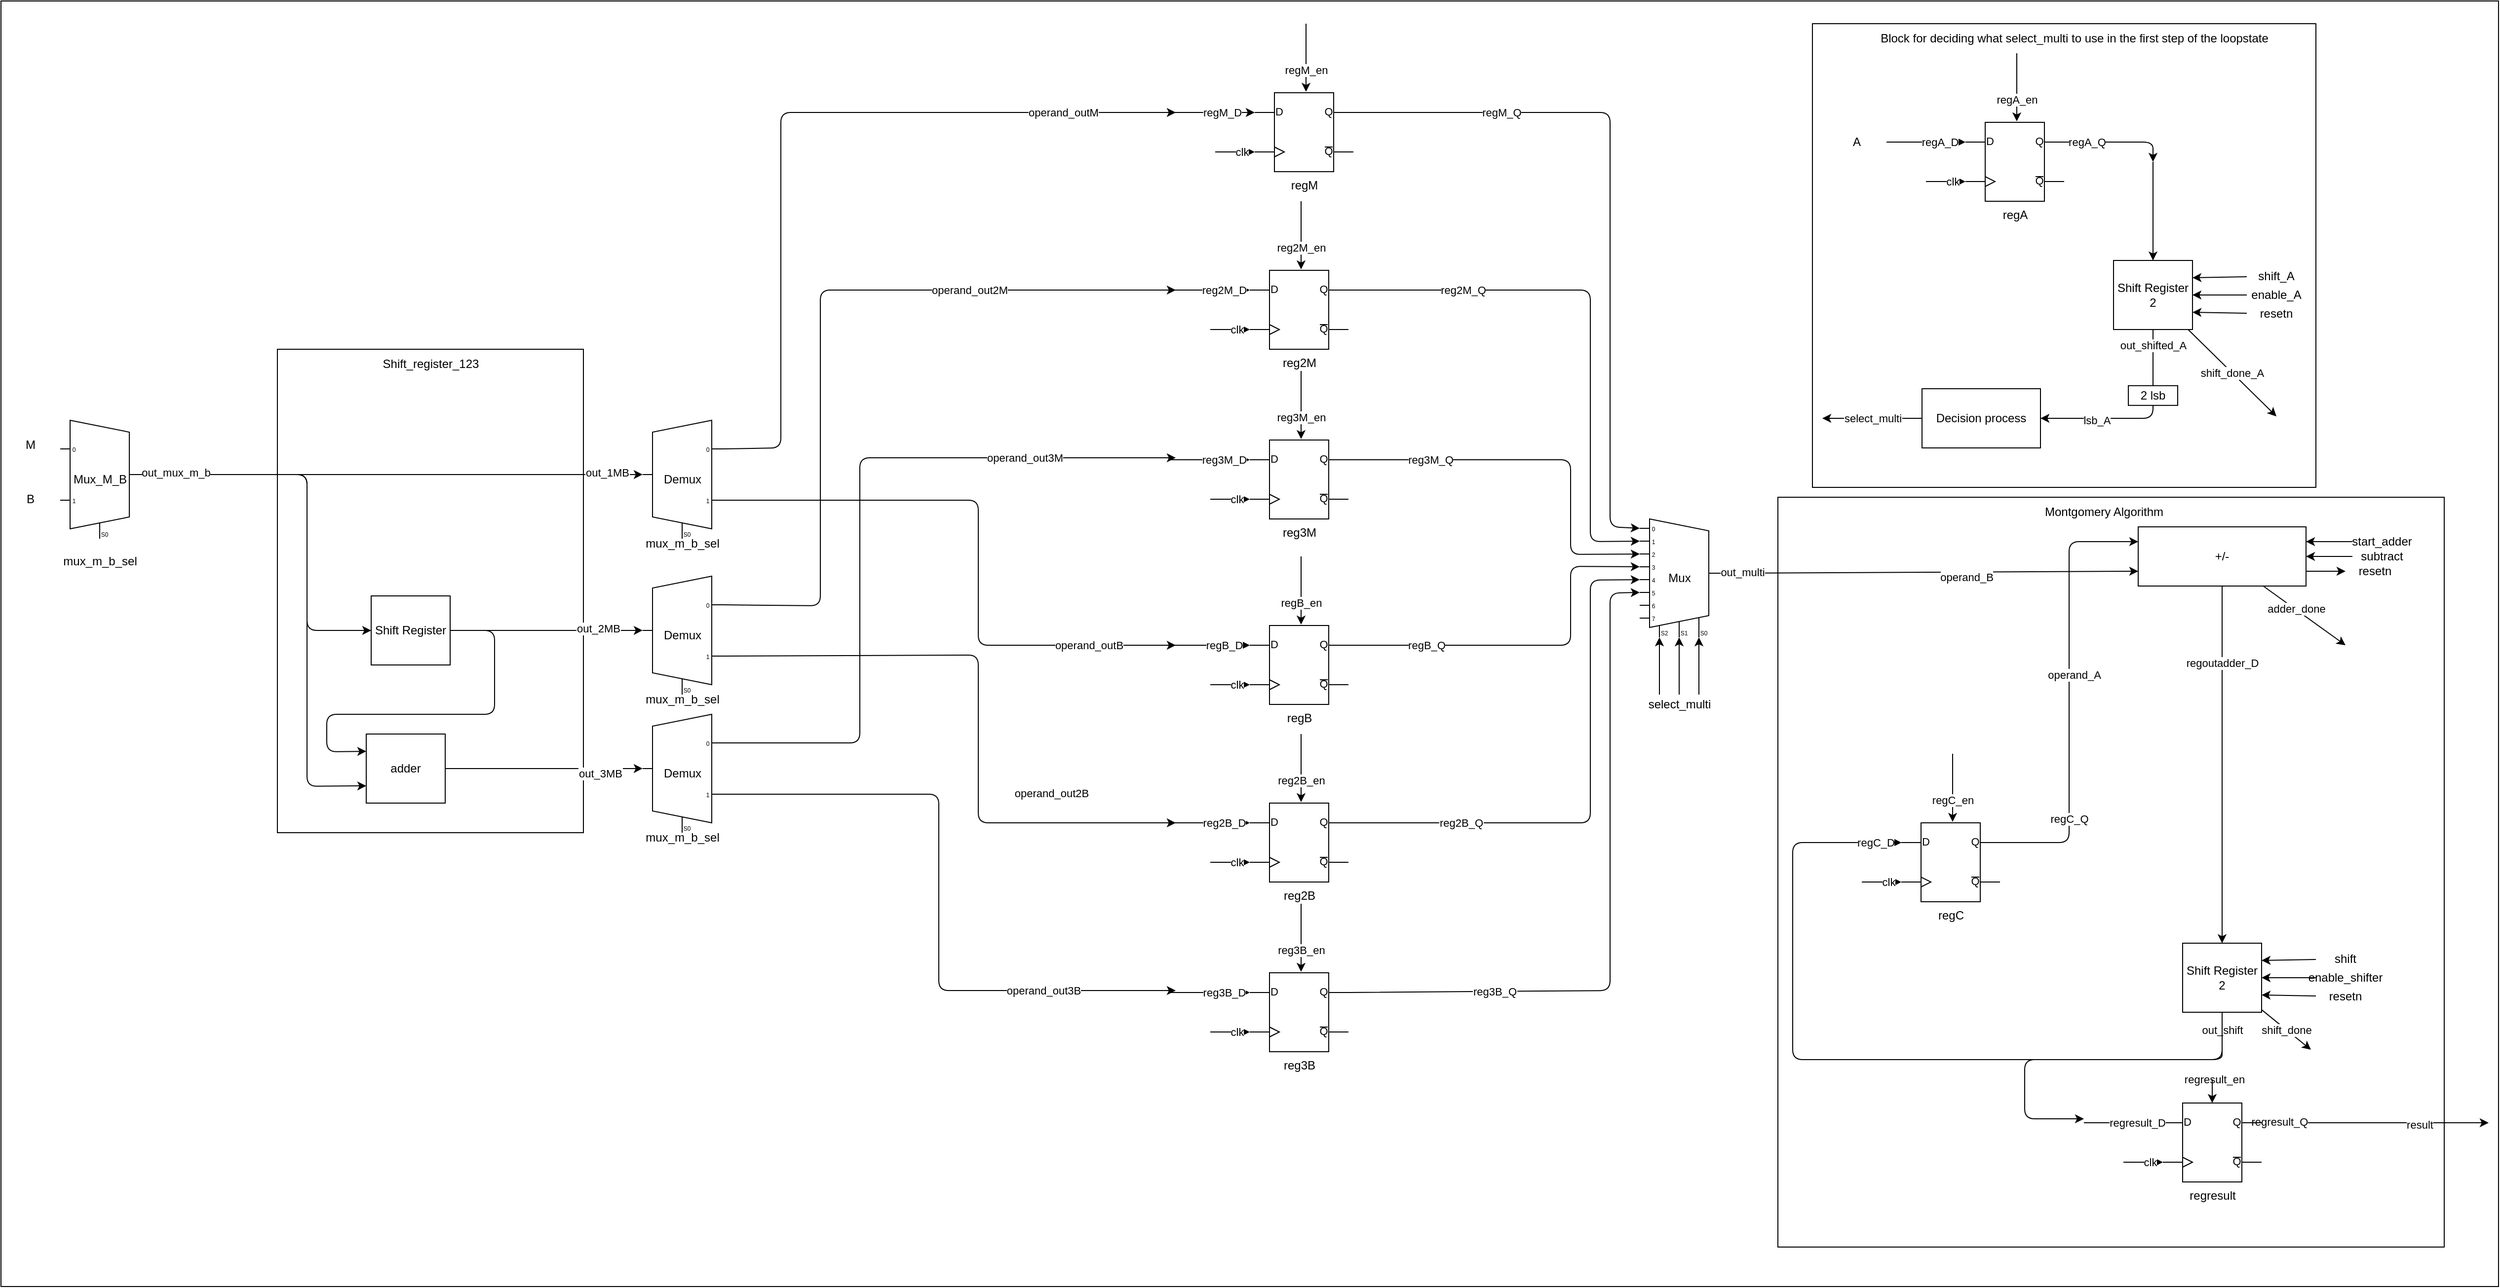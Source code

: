 <mxfile>
    <diagram id="LjW2xJtE3a9Z_0lO8NiE" name="Page-1">
        <mxGraphModel dx="1601" dy="1524" grid="1" gridSize="10" guides="1" tooltips="1" connect="1" arrows="1" fold="1" page="1" pageScale="1" pageWidth="827" pageHeight="1169" background="none" math="0" shadow="0">
            <root>
                <mxCell id="0"/>
                <mxCell id="1" parent="0"/>
                <mxCell id="205" value="" style="rounded=0;whiteSpace=wrap;html=1;" parent="1" vertex="1">
                    <mxGeometry x="-750" y="-53" width="2530" height="1303" as="geometry"/>
                </mxCell>
                <mxCell id="210" value="" style="rounded=0;whiteSpace=wrap;html=1;" parent="1" vertex="1">
                    <mxGeometry x="1050" y="450" width="675" height="760" as="geometry"/>
                </mxCell>
                <mxCell id="206" value="" style="rounded=0;whiteSpace=wrap;html=1;" parent="1" vertex="1">
                    <mxGeometry x="-470" y="300" width="310" height="490" as="geometry"/>
                </mxCell>
                <mxCell id="197" value="" style="rounded=0;whiteSpace=wrap;html=1;" parent="1" vertex="1">
                    <mxGeometry x="1085" y="-30" width="510" height="470" as="geometry"/>
                </mxCell>
                <mxCell id="44" style="edgeStyle=none;html=1;entryX=0;entryY=0.75;entryDx=0;entryDy=0;exitX=1;exitY=0.5;exitDx=0;exitDy=-5;exitPerimeter=0;" parent="1" source="2" target="27" edge="1">
                    <mxGeometry relative="1" as="geometry"/>
                </mxCell>
                <mxCell id="161" value="out_multi" style="edgeLabel;html=1;align=center;verticalAlign=middle;resizable=0;points=[];" parent="44" vertex="1" connectable="0">
                    <mxGeometry x="-0.887" y="1" relative="1" as="geometry">
                        <mxPoint as="offset"/>
                    </mxGeometry>
                </mxCell>
                <mxCell id="162" value="operand_B" style="edgeLabel;html=1;align=center;verticalAlign=middle;resizable=0;points=[];" parent="44" vertex="1" connectable="0">
                    <mxGeometry x="-0.322" y="-2" relative="1" as="geometry">
                        <mxPoint x="107" y="2" as="offset"/>
                    </mxGeometry>
                </mxCell>
                <mxCell id="2" value="Mux" style="shadow=0;dashed=0;align=center;html=1;strokeWidth=1;shape=mxgraph.electrical.abstract.mux2;treeFolding=0;selectorPins=3;" parent="1" vertex="1">
                    <mxGeometry x="910" y="472" width="80" height="120" as="geometry"/>
                </mxCell>
                <mxCell id="12" value="operand_out3M" style="edgeStyle=none;html=1;exitX=1;exitY=0.217;exitDx=0;exitDy=3;exitPerimeter=0;" parent="1" source="235" edge="1">
                    <mxGeometry x="0.593" relative="1" as="geometry">
                        <mxPoint x="440" y="410" as="targetPoint"/>
                        <Array as="points">
                            <mxPoint x="120" y="699"/>
                            <mxPoint x="120" y="410"/>
                            <mxPoint x="300" y="410"/>
                        </Array>
                        <mxPoint as="offset"/>
                        <mxPoint x="290" y="490" as="sourcePoint"/>
                    </mxGeometry>
                </mxCell>
                <mxCell id="236" style="edgeStyle=none;html=1;entryX=0;entryY=0.458;entryDx=0;entryDy=0;entryPerimeter=0;" edge="1" parent="1" source="4" target="235">
                    <mxGeometry relative="1" as="geometry"/>
                </mxCell>
                <mxCell id="240" value="out_3MB" style="edgeLabel;html=1;align=center;verticalAlign=middle;resizable=0;points=[];" vertex="1" connectable="0" parent="236">
                    <mxGeometry x="0.567" y="-5" relative="1" as="geometry">
                        <mxPoint as="offset"/>
                    </mxGeometry>
                </mxCell>
                <mxCell id="4" value="adder" style="rounded=0;whiteSpace=wrap;html=1;" parent="1" vertex="1">
                    <mxGeometry x="-380" y="690" width="80" height="70" as="geometry"/>
                </mxCell>
                <mxCell id="14" style="edgeStyle=none;html=1;exitX=1;exitY=0.217;exitDx=0;exitDy=3;exitPerimeter=0;" parent="1" source="232" edge="1">
                    <mxGeometry relative="1" as="geometry">
                        <Array as="points">
                            <mxPoint x="80" y="560"/>
                            <mxPoint x="80" y="240"/>
                            <mxPoint x="240" y="240"/>
                        </Array>
                        <mxPoint x="440" y="240" as="targetPoint"/>
                        <mxPoint x="240" y="370" as="sourcePoint"/>
                    </mxGeometry>
                </mxCell>
                <mxCell id="144" value="operand_out2M" style="edgeLabel;html=1;align=center;verticalAlign=middle;resizable=0;points=[];" parent="14" vertex="1" connectable="0">
                    <mxGeometry x="0.272" y="-1" relative="1" as="geometry">
                        <mxPoint x="75" y="-1" as="offset"/>
                    </mxGeometry>
                </mxCell>
                <mxCell id="146" style="edgeStyle=none;html=1;entryX=0;entryY=0.25;entryDx=0;entryDy=0;" parent="1" source="6" target="4" edge="1">
                    <mxGeometry relative="1" as="geometry">
                        <Array as="points">
                            <mxPoint x="-250" y="585"/>
                            <mxPoint x="-250" y="670"/>
                            <mxPoint x="-420" y="670"/>
                            <mxPoint x="-420" y="708"/>
                        </Array>
                    </mxGeometry>
                </mxCell>
                <mxCell id="233" style="edgeStyle=none;html=1;entryX=0;entryY=0.458;entryDx=0;entryDy=0;entryPerimeter=0;" edge="1" parent="1" source="6" target="232">
                    <mxGeometry relative="1" as="geometry"/>
                </mxCell>
                <mxCell id="239" value="out_2MB" style="edgeLabel;html=1;align=center;verticalAlign=middle;resizable=0;points=[];" vertex="1" connectable="0" parent="233">
                    <mxGeometry x="0.532" y="2" relative="1" as="geometry">
                        <mxPoint as="offset"/>
                    </mxGeometry>
                </mxCell>
                <mxCell id="6" value="Shift Register" style="rounded=0;whiteSpace=wrap;html=1;" parent="1" vertex="1">
                    <mxGeometry x="-375" y="550" width="80" height="70" as="geometry"/>
                </mxCell>
                <mxCell id="9" style="edgeStyle=none;html=1;entryX=0;entryY=0.75;entryDx=0;entryDy=0;exitX=1;exitY=0.5;exitDx=0;exitDy=-5;exitPerimeter=0;" parent="1" source="222" target="4" edge="1">
                    <mxGeometry relative="1" as="geometry">
                        <Array as="points">
                            <mxPoint x="-440" y="427"/>
                            <mxPoint x="-440" y="743"/>
                        </Array>
                        <mxPoint x="-440" y="405" as="sourcePoint"/>
                    </mxGeometry>
                </mxCell>
                <mxCell id="10" style="edgeStyle=none;html=1;entryX=0;entryY=0.5;entryDx=0;entryDy=0;exitX=1;exitY=0.5;exitDx=0;exitDy=-5;exitPerimeter=0;" parent="1" source="222" target="6" edge="1">
                    <mxGeometry relative="1" as="geometry">
                        <Array as="points">
                            <mxPoint x="-440" y="427"/>
                            <mxPoint x="-440" y="585"/>
                        </Array>
                        <mxPoint x="-440" y="405" as="sourcePoint"/>
                    </mxGeometry>
                </mxCell>
                <mxCell id="13" value="operand_outM" style="edgeStyle=none;html=1;exitX=1;exitY=0.217;exitDx=0;exitDy=3;exitPerimeter=0;" parent="1" source="229" edge="1">
                    <mxGeometry x="0.716" relative="1" as="geometry">
                        <Array as="points">
                            <mxPoint x="40" y="400"/>
                            <mxPoint x="40" y="60"/>
                            <mxPoint x="270" y="60"/>
                            <mxPoint x="360" y="60"/>
                        </Array>
                        <mxPoint x="440" y="60" as="targetPoint"/>
                        <mxPoint as="offset"/>
                        <mxPoint x="210" y="146" as="sourcePoint"/>
                    </mxGeometry>
                </mxCell>
                <mxCell id="31" style="edgeStyle=none;html=1;entryX=0.5;entryY=0;entryDx=0;entryDy=0;" parent="1" source="27" target="30" edge="1">
                    <mxGeometry relative="1" as="geometry">
                        <mxPoint x="1525" y="730" as="targetPoint"/>
                        <Array as="points">
                            <mxPoint x="1500" y="730"/>
                        </Array>
                    </mxGeometry>
                </mxCell>
                <mxCell id="166" value="regoutadder_D" style="edgeLabel;html=1;align=center;verticalAlign=middle;resizable=0;points=[];" parent="31" vertex="1" connectable="0">
                    <mxGeometry x="-0.788" y="-2" relative="1" as="geometry">
                        <mxPoint x="2" y="39" as="offset"/>
                    </mxGeometry>
                </mxCell>
                <mxCell id="48" style="edgeStyle=none;html=1;exitX=1;exitY=0.75;exitDx=0;exitDy=0;entryX=0;entryY=0.5;entryDx=0;entryDy=0;" parent="1" source="27" target="39" edge="1">
                    <mxGeometry relative="1" as="geometry"/>
                </mxCell>
                <mxCell id="164" style="edgeStyle=none;html=1;" parent="1" source="27" edge="1">
                    <mxGeometry relative="1" as="geometry">
                        <mxPoint x="1625" y="600" as="targetPoint"/>
                    </mxGeometry>
                </mxCell>
                <mxCell id="165" value="adder_done" style="edgeLabel;html=1;align=center;verticalAlign=middle;resizable=0;points=[];" parent="164" vertex="1" connectable="0">
                    <mxGeometry x="-0.217" y="1" relative="1" as="geometry">
                        <mxPoint as="offset"/>
                    </mxGeometry>
                </mxCell>
                <mxCell id="212" value="" style="edgeStyle=none;html=1;" parent="1" source="27" target="211" edge="1">
                    <mxGeometry relative="1" as="geometry"/>
                </mxCell>
                <mxCell id="27" value="+/-" style="rounded=0;whiteSpace=wrap;html=1;" parent="1" vertex="1">
                    <mxGeometry x="1415" y="480" width="170" height="60" as="geometry"/>
                </mxCell>
                <mxCell id="167" value="shift_done" style="edgeStyle=none;html=1;" parent="1" source="30" edge="1">
                    <mxGeometry relative="1" as="geometry">
                        <mxPoint x="1590" y="1010" as="targetPoint"/>
                    </mxGeometry>
                </mxCell>
                <mxCell id="169" value="out_shift" style="edgeStyle=none;html=1;entryX=0;entryY=0.25;entryDx=0;entryDy=0;entryPerimeter=0;" parent="1" source="30" target="124" edge="1">
                    <mxGeometry x="-0.956" relative="1" as="geometry">
                        <mxPoint x="1005" y="910" as="targetPoint"/>
                        <Array as="points">
                            <mxPoint x="1500" y="1000"/>
                            <mxPoint x="1500" y="1020"/>
                            <mxPoint x="1065" y="1020"/>
                            <mxPoint x="1065" y="800"/>
                        </Array>
                        <mxPoint as="offset"/>
                    </mxGeometry>
                </mxCell>
                <mxCell id="171" style="edgeStyle=none;html=1;exitX=1;exitY=0.25;exitDx=0;exitDy=0;exitPerimeter=0;" parent="1" source="213" edge="1">
                    <mxGeometry relative="1" as="geometry">
                        <mxPoint x="1770" y="1084" as="targetPoint"/>
                    </mxGeometry>
                </mxCell>
                <mxCell id="172" value="result" style="edgeLabel;html=1;align=center;verticalAlign=middle;resizable=0;points=[];" parent="171" vertex="1" connectable="0">
                    <mxGeometry x="0.388" y="-2" relative="1" as="geometry">
                        <mxPoint as="offset"/>
                    </mxGeometry>
                </mxCell>
                <mxCell id="220" value="regresult_Q" style="edgeLabel;html=1;align=center;verticalAlign=middle;resizable=0;points=[];" parent="171" vertex="1" connectable="0">
                    <mxGeometry x="-0.844" y="1" relative="1" as="geometry">
                        <mxPoint as="offset"/>
                    </mxGeometry>
                </mxCell>
                <mxCell id="219" style="edgeStyle=none;html=1;" parent="1" source="30" edge="1">
                    <mxGeometry relative="1" as="geometry">
                        <mxPoint x="1360" y="1080" as="targetPoint"/>
                        <Array as="points">
                            <mxPoint x="1500" y="1020"/>
                            <mxPoint x="1300" y="1020"/>
                            <mxPoint x="1300" y="1080"/>
                        </Array>
                    </mxGeometry>
                </mxCell>
                <mxCell id="30" value="Shift Register 2" style="rounded=0;whiteSpace=wrap;html=1;" parent="1" vertex="1">
                    <mxGeometry x="1460" y="902" width="80" height="70" as="geometry"/>
                </mxCell>
                <mxCell id="35" style="edgeStyle=none;html=1;entryX=1;entryY=0.25;entryDx=0;entryDy=0;" parent="1" source="32" target="30" edge="1">
                    <mxGeometry relative="1" as="geometry"/>
                </mxCell>
                <mxCell id="32" value="shift" style="text;html=1;strokeColor=none;fillColor=none;align=center;verticalAlign=middle;whiteSpace=wrap;rounded=0;" parent="1" vertex="1">
                    <mxGeometry x="1595" y="903" width="60" height="30" as="geometry"/>
                </mxCell>
                <mxCell id="37" style="edgeStyle=none;html=1;entryX=1;entryY=0.75;entryDx=0;entryDy=0;" parent="1" source="33" target="30" edge="1">
                    <mxGeometry relative="1" as="geometry"/>
                </mxCell>
                <mxCell id="33" value="resetn" style="text;html=1;strokeColor=none;fillColor=none;align=center;verticalAlign=middle;whiteSpace=wrap;rounded=0;" parent="1" vertex="1">
                    <mxGeometry x="1595" y="941" width="60" height="30" as="geometry"/>
                </mxCell>
                <mxCell id="36" style="edgeStyle=none;html=1;entryX=1;entryY=0.5;entryDx=0;entryDy=0;" parent="1" source="34" target="30" edge="1">
                    <mxGeometry relative="1" as="geometry"/>
                </mxCell>
                <mxCell id="34" value="enable_shifter" style="text;html=1;strokeColor=none;fillColor=none;align=center;verticalAlign=middle;whiteSpace=wrap;rounded=0;" parent="1" vertex="1">
                    <mxGeometry x="1595" y="922" width="60" height="30" as="geometry"/>
                </mxCell>
                <mxCell id="45" style="edgeStyle=none;html=1;entryX=1;entryY=0.25;entryDx=0;entryDy=0;" parent="1" source="38" target="27" edge="1">
                    <mxGeometry relative="1" as="geometry"/>
                </mxCell>
                <mxCell id="38" value="start_adder" style="text;html=1;strokeColor=none;fillColor=none;align=center;verticalAlign=middle;whiteSpace=wrap;rounded=0;" parent="1" vertex="1">
                    <mxGeometry x="1632" y="480" width="60" height="30" as="geometry"/>
                </mxCell>
                <mxCell id="39" value="resetn" style="text;html=1;strokeColor=none;fillColor=none;align=center;verticalAlign=middle;whiteSpace=wrap;rounded=0;" parent="1" vertex="1">
                    <mxGeometry x="1625" y="510" width="60" height="30" as="geometry"/>
                </mxCell>
                <mxCell id="46" style="edgeStyle=none;html=1;entryX=1;entryY=0.5;entryDx=0;entryDy=0;" parent="1" source="40" target="27" edge="1">
                    <mxGeometry relative="1" as="geometry"/>
                </mxCell>
                <mxCell id="40" value="subtract" style="text;html=1;strokeColor=none;fillColor=none;align=center;verticalAlign=middle;whiteSpace=wrap;rounded=0;" parent="1" vertex="1">
                    <mxGeometry x="1632" y="495" width="60" height="30" as="geometry"/>
                </mxCell>
                <mxCell id="51" value="A" style="text;html=1;strokeColor=none;fillColor=none;align=center;verticalAlign=middle;whiteSpace=wrap;rounded=0;" parent="1" vertex="1">
                    <mxGeometry x="1100" y="75" width="60" height="30" as="geometry"/>
                </mxCell>
                <mxCell id="54" style="edgeStyle=none;html=1;exitX=1;exitY=0.25;exitDx=0;exitDy=0;exitPerimeter=0;" parent="1" source="53" edge="1">
                    <mxGeometry relative="1" as="geometry">
                        <mxPoint x="1430" y="110" as="targetPoint"/>
                        <Array as="points">
                            <mxPoint x="1430" y="90"/>
                        </Array>
                    </mxGeometry>
                </mxCell>
                <mxCell id="55" value="regA_Q" style="edgeLabel;html=1;align=center;verticalAlign=middle;resizable=0;points=[];" parent="54" vertex="1" connectable="0">
                    <mxGeometry x="-0.578" relative="1" as="geometry">
                        <mxPoint as="offset"/>
                    </mxGeometry>
                </mxCell>
                <mxCell id="53" value="regA&lt;br&gt;" style="verticalLabelPosition=bottom;shadow=0;dashed=0;align=center;html=1;verticalAlign=top;shape=mxgraph.electrical.logic_gates.d_type_flip-flop;" parent="1" vertex="1">
                    <mxGeometry x="1240" y="70" width="100" height="80" as="geometry"/>
                </mxCell>
                <mxCell id="56" value="" style="edgeStyle=none;orthogonalLoop=1;jettySize=auto;html=1;entryX=0;entryY=0.25;entryDx=0;entryDy=0;entryPerimeter=0;exitX=1;exitY=0.5;exitDx=0;exitDy=0;" parent="1" source="51" target="53" edge="1">
                    <mxGeometry width="100" relative="1" as="geometry">
                        <mxPoint x="1140" y="90" as="sourcePoint"/>
                        <mxPoint x="1230" y="100" as="targetPoint"/>
                        <Array as="points"/>
                    </mxGeometry>
                </mxCell>
                <mxCell id="57" value="regA_D" style="edgeLabel;html=1;align=center;verticalAlign=middle;resizable=0;points=[];" parent="56" vertex="1" connectable="0">
                    <mxGeometry x="0.34" relative="1" as="geometry">
                        <mxPoint as="offset"/>
                    </mxGeometry>
                </mxCell>
                <mxCell id="58" value="" style="edgeStyle=none;orthogonalLoop=1;jettySize=auto;html=1;entryX=0.52;entryY=-0.012;entryDx=0;entryDy=0;entryPerimeter=0;" parent="1" target="53" edge="1">
                    <mxGeometry width="100" relative="1" as="geometry">
                        <mxPoint x="1292" as="sourcePoint"/>
                        <mxPoint x="1250" y="100" as="targetPoint"/>
                        <Array as="points"/>
                    </mxGeometry>
                </mxCell>
                <mxCell id="59" value="regA_en" style="edgeLabel;html=1;align=center;verticalAlign=middle;resizable=0;points=[];" parent="58" vertex="1" connectable="0">
                    <mxGeometry x="0.34" relative="1" as="geometry">
                        <mxPoint as="offset"/>
                    </mxGeometry>
                </mxCell>
                <mxCell id="60" value="" style="edgeStyle=none;orthogonalLoop=1;jettySize=auto;html=1;entryX=0;entryY=0.75;entryDx=0;entryDy=0;entryPerimeter=0;" parent="1" target="53" edge="1">
                    <mxGeometry width="100" relative="1" as="geometry">
                        <mxPoint x="1200" y="130" as="sourcePoint"/>
                        <mxPoint x="1204" y="140" as="targetPoint"/>
                        <Array as="points"/>
                    </mxGeometry>
                </mxCell>
                <mxCell id="61" value="clk" style="edgeLabel;html=1;align=center;verticalAlign=middle;resizable=0;points=[];" parent="60" vertex="1" connectable="0">
                    <mxGeometry x="0.34" relative="1" as="geometry">
                        <mxPoint as="offset"/>
                    </mxGeometry>
                </mxCell>
                <mxCell id="62" style="edgeStyle=none;html=1;exitX=1;exitY=0.25;exitDx=0;exitDy=0;exitPerimeter=0;entryX=0;entryY=0.054;entryDx=0;entryDy=3;entryPerimeter=0;" parent="1" source="64" target="2" edge="1">
                    <mxGeometry relative="1" as="geometry">
                        <mxPoint x="710" y="60" as="targetPoint"/>
                        <Array as="points">
                            <mxPoint x="880" y="60"/>
                            <mxPoint x="880" y="480"/>
                        </Array>
                    </mxGeometry>
                </mxCell>
                <mxCell id="63" value="regM_Q" style="edgeLabel;html=1;align=center;verticalAlign=middle;resizable=0;points=[];" parent="62" vertex="1" connectable="0">
                    <mxGeometry x="-0.578" relative="1" as="geometry">
                        <mxPoint as="offset"/>
                    </mxGeometry>
                </mxCell>
                <mxCell id="64" value="regM" style="verticalLabelPosition=bottom;shadow=0;dashed=0;align=center;html=1;verticalAlign=top;shape=mxgraph.electrical.logic_gates.d_type_flip-flop;" parent="1" vertex="1">
                    <mxGeometry x="520" y="40" width="100" height="80" as="geometry"/>
                </mxCell>
                <mxCell id="65" value="" style="edgeStyle=none;orthogonalLoop=1;jettySize=auto;html=1;entryX=0;entryY=0.25;entryDx=0;entryDy=0;entryPerimeter=0;" parent="1" target="64" edge="1">
                    <mxGeometry width="100" relative="1" as="geometry">
                        <mxPoint x="420" y="60" as="sourcePoint"/>
                        <mxPoint x="510" y="70" as="targetPoint"/>
                        <Array as="points"/>
                    </mxGeometry>
                </mxCell>
                <mxCell id="66" value="regM_D" style="edgeLabel;html=1;align=center;verticalAlign=middle;resizable=0;points=[];" parent="65" vertex="1" connectable="0">
                    <mxGeometry x="0.34" relative="1" as="geometry">
                        <mxPoint as="offset"/>
                    </mxGeometry>
                </mxCell>
                <mxCell id="67" value="" style="edgeStyle=none;orthogonalLoop=1;jettySize=auto;html=1;entryX=0.52;entryY=-0.012;entryDx=0;entryDy=0;entryPerimeter=0;" parent="1" target="64" edge="1">
                    <mxGeometry width="100" relative="1" as="geometry">
                        <mxPoint x="572" y="-30" as="sourcePoint"/>
                        <mxPoint x="530" y="70" as="targetPoint"/>
                        <Array as="points"/>
                    </mxGeometry>
                </mxCell>
                <mxCell id="68" value="regM_en" style="edgeLabel;html=1;align=center;verticalAlign=middle;resizable=0;points=[];" parent="67" vertex="1" connectable="0">
                    <mxGeometry x="0.34" relative="1" as="geometry">
                        <mxPoint as="offset"/>
                    </mxGeometry>
                </mxCell>
                <mxCell id="69" value="" style="edgeStyle=none;orthogonalLoop=1;jettySize=auto;html=1;entryX=0;entryY=0.75;entryDx=0;entryDy=0;entryPerimeter=0;" parent="1" target="64" edge="1">
                    <mxGeometry width="100" relative="1" as="geometry">
                        <mxPoint x="480" y="100" as="sourcePoint"/>
                        <mxPoint x="484" y="110" as="targetPoint"/>
                        <Array as="points"/>
                    </mxGeometry>
                </mxCell>
                <mxCell id="70" value="clk" style="edgeLabel;html=1;align=center;verticalAlign=middle;resizable=0;points=[];" parent="69" vertex="1" connectable="0">
                    <mxGeometry x="0.34" relative="1" as="geometry">
                        <mxPoint as="offset"/>
                    </mxGeometry>
                </mxCell>
                <mxCell id="72" style="edgeStyle=none;html=1;exitX=1;exitY=0.25;exitDx=0;exitDy=0;exitPerimeter=0;entryX=0;entryY=0.379;entryDx=0;entryDy=3;entryPerimeter=0;" parent="1" source="74" target="2" edge="1">
                    <mxGeometry relative="1" as="geometry">
                        <mxPoint x="705" y="600" as="targetPoint"/>
                        <Array as="points">
                            <mxPoint x="840" y="600"/>
                            <mxPoint x="840" y="520"/>
                        </Array>
                    </mxGeometry>
                </mxCell>
                <mxCell id="73" value="regB_Q" style="edgeLabel;html=1;align=center;verticalAlign=middle;resizable=0;points=[];" parent="72" vertex="1" connectable="0">
                    <mxGeometry x="-0.578" relative="1" as="geometry">
                        <mxPoint as="offset"/>
                    </mxGeometry>
                </mxCell>
                <mxCell id="74" value="regB" style="verticalLabelPosition=bottom;shadow=0;dashed=0;align=center;html=1;verticalAlign=top;shape=mxgraph.electrical.logic_gates.d_type_flip-flop;" parent="1" vertex="1">
                    <mxGeometry x="515" y="580" width="100" height="80" as="geometry"/>
                </mxCell>
                <mxCell id="75" value="" style="edgeStyle=none;orthogonalLoop=1;jettySize=auto;html=1;entryX=0;entryY=0.25;entryDx=0;entryDy=0;entryPerimeter=0;exitX=1;exitY=0.5;exitDx=0;exitDy=0;" parent="1" target="74" edge="1">
                    <mxGeometry width="100" relative="1" as="geometry">
                        <mxPoint x="435" y="600" as="sourcePoint"/>
                        <mxPoint x="505" y="610" as="targetPoint"/>
                        <Array as="points"/>
                    </mxGeometry>
                </mxCell>
                <mxCell id="76" value="regB_D" style="edgeLabel;html=1;align=center;verticalAlign=middle;resizable=0;points=[];" parent="75" vertex="1" connectable="0">
                    <mxGeometry x="0.34" relative="1" as="geometry">
                        <mxPoint as="offset"/>
                    </mxGeometry>
                </mxCell>
                <mxCell id="77" value="" style="edgeStyle=none;orthogonalLoop=1;jettySize=auto;html=1;entryX=0.52;entryY=-0.012;entryDx=0;entryDy=0;entryPerimeter=0;" parent="1" target="74" edge="1">
                    <mxGeometry width="100" relative="1" as="geometry">
                        <mxPoint x="567" y="510" as="sourcePoint"/>
                        <mxPoint x="525" y="610" as="targetPoint"/>
                        <Array as="points"/>
                    </mxGeometry>
                </mxCell>
                <mxCell id="78" value="regB_en" style="edgeLabel;html=1;align=center;verticalAlign=middle;resizable=0;points=[];" parent="77" vertex="1" connectable="0">
                    <mxGeometry x="0.34" relative="1" as="geometry">
                        <mxPoint as="offset"/>
                    </mxGeometry>
                </mxCell>
                <mxCell id="79" value="" style="edgeStyle=none;orthogonalLoop=1;jettySize=auto;html=1;entryX=0;entryY=0.75;entryDx=0;entryDy=0;entryPerimeter=0;" parent="1" target="74" edge="1">
                    <mxGeometry width="100" relative="1" as="geometry">
                        <mxPoint x="475" y="640" as="sourcePoint"/>
                        <mxPoint x="479" y="650" as="targetPoint"/>
                        <Array as="points"/>
                    </mxGeometry>
                </mxCell>
                <mxCell id="80" value="clk" style="edgeLabel;html=1;align=center;verticalAlign=middle;resizable=0;points=[];" parent="79" vertex="1" connectable="0">
                    <mxGeometry x="0.34" relative="1" as="geometry">
                        <mxPoint as="offset"/>
                    </mxGeometry>
                </mxCell>
                <mxCell id="82" style="edgeStyle=none;html=1;exitX=1;exitY=0.25;exitDx=0;exitDy=0;exitPerimeter=0;entryX=0;entryY=0.488;entryDx=0;entryDy=3;entryPerimeter=0;" parent="1" source="84" target="2" edge="1">
                    <mxGeometry relative="1" as="geometry">
                        <mxPoint x="705" y="780" as="targetPoint"/>
                        <Array as="points">
                            <mxPoint x="860" y="780"/>
                            <mxPoint x="860" y="534"/>
                        </Array>
                    </mxGeometry>
                </mxCell>
                <mxCell id="83" value="reg2B_Q" style="edgeLabel;html=1;align=center;verticalAlign=middle;resizable=0;points=[];" parent="82" vertex="1" connectable="0">
                    <mxGeometry x="-0.578" relative="1" as="geometry">
                        <mxPoint as="offset"/>
                    </mxGeometry>
                </mxCell>
                <mxCell id="84" value="reg2B" style="verticalLabelPosition=bottom;shadow=0;dashed=0;align=center;html=1;verticalAlign=top;shape=mxgraph.electrical.logic_gates.d_type_flip-flop;" parent="1" vertex="1">
                    <mxGeometry x="515" y="760" width="100" height="80" as="geometry"/>
                </mxCell>
                <mxCell id="85" value="" style="edgeStyle=none;orthogonalLoop=1;jettySize=auto;html=1;entryX=0;entryY=0.25;entryDx=0;entryDy=0;entryPerimeter=0;exitX=1;exitY=0.5;exitDx=0;exitDy=0;" parent="1" target="84" edge="1">
                    <mxGeometry width="100" relative="1" as="geometry">
                        <mxPoint x="435" y="780" as="sourcePoint"/>
                        <mxPoint x="505" y="790" as="targetPoint"/>
                        <Array as="points"/>
                    </mxGeometry>
                </mxCell>
                <mxCell id="86" value="reg2B_D" style="edgeLabel;html=1;align=center;verticalAlign=middle;resizable=0;points=[];" parent="85" vertex="1" connectable="0">
                    <mxGeometry x="0.34" relative="1" as="geometry">
                        <mxPoint as="offset"/>
                    </mxGeometry>
                </mxCell>
                <mxCell id="87" value="" style="edgeStyle=none;orthogonalLoop=1;jettySize=auto;html=1;entryX=0.52;entryY=-0.012;entryDx=0;entryDy=0;entryPerimeter=0;" parent="1" target="84" edge="1">
                    <mxGeometry width="100" relative="1" as="geometry">
                        <mxPoint x="567" y="690" as="sourcePoint"/>
                        <mxPoint x="525" y="790" as="targetPoint"/>
                        <Array as="points"/>
                    </mxGeometry>
                </mxCell>
                <mxCell id="88" value="reg2B_en" style="edgeLabel;html=1;align=center;verticalAlign=middle;resizable=0;points=[];" parent="87" vertex="1" connectable="0">
                    <mxGeometry x="0.34" relative="1" as="geometry">
                        <mxPoint as="offset"/>
                    </mxGeometry>
                </mxCell>
                <mxCell id="89" value="" style="edgeStyle=none;orthogonalLoop=1;jettySize=auto;html=1;entryX=0;entryY=0.75;entryDx=0;entryDy=0;entryPerimeter=0;" parent="1" target="84" edge="1">
                    <mxGeometry width="100" relative="1" as="geometry">
                        <mxPoint x="475" y="820" as="sourcePoint"/>
                        <mxPoint x="479" y="830" as="targetPoint"/>
                        <Array as="points"/>
                    </mxGeometry>
                </mxCell>
                <mxCell id="90" value="clk" style="edgeLabel;html=1;align=center;verticalAlign=middle;resizable=0;points=[];" parent="89" vertex="1" connectable="0">
                    <mxGeometry x="0.34" relative="1" as="geometry">
                        <mxPoint as="offset"/>
                    </mxGeometry>
                </mxCell>
                <mxCell id="92" style="edgeStyle=none;html=1;exitX=1;exitY=0.25;exitDx=0;exitDy=0;exitPerimeter=0;entryX=0;entryY=0.596;entryDx=0;entryDy=3;entryPerimeter=0;" parent="1" source="94" target="2" edge="1">
                    <mxGeometry relative="1" as="geometry">
                        <mxPoint x="705" y="952" as="targetPoint"/>
                        <Array as="points">
                            <mxPoint x="880" y="950"/>
                            <mxPoint x="880" y="547"/>
                        </Array>
                    </mxGeometry>
                </mxCell>
                <mxCell id="93" value="reg3B_Q" style="edgeLabel;html=1;align=center;verticalAlign=middle;resizable=0;points=[];" parent="92" vertex="1" connectable="0">
                    <mxGeometry x="-0.578" relative="1" as="geometry">
                        <mxPoint as="offset"/>
                    </mxGeometry>
                </mxCell>
                <mxCell id="94" value="reg3B" style="verticalLabelPosition=bottom;shadow=0;dashed=0;align=center;html=1;verticalAlign=top;shape=mxgraph.electrical.logic_gates.d_type_flip-flop;" parent="1" vertex="1">
                    <mxGeometry x="515" y="932" width="100" height="80" as="geometry"/>
                </mxCell>
                <mxCell id="95" value="" style="edgeStyle=none;orthogonalLoop=1;jettySize=auto;html=1;entryX=0;entryY=0.25;entryDx=0;entryDy=0;entryPerimeter=0;exitX=1;exitY=0.5;exitDx=0;exitDy=0;" parent="1" target="94" edge="1">
                    <mxGeometry width="100" relative="1" as="geometry">
                        <mxPoint x="435" y="952" as="sourcePoint"/>
                        <mxPoint x="505" y="962" as="targetPoint"/>
                        <Array as="points"/>
                    </mxGeometry>
                </mxCell>
                <mxCell id="96" value="reg3B_D" style="edgeLabel;html=1;align=center;verticalAlign=middle;resizable=0;points=[];" parent="95" vertex="1" connectable="0">
                    <mxGeometry x="0.34" relative="1" as="geometry">
                        <mxPoint as="offset"/>
                    </mxGeometry>
                </mxCell>
                <mxCell id="97" value="" style="edgeStyle=none;orthogonalLoop=1;jettySize=auto;html=1;entryX=0.52;entryY=-0.012;entryDx=0;entryDy=0;entryPerimeter=0;" parent="1" target="94" edge="1">
                    <mxGeometry width="100" relative="1" as="geometry">
                        <mxPoint x="567" y="862" as="sourcePoint"/>
                        <mxPoint x="525" y="962" as="targetPoint"/>
                        <Array as="points"/>
                    </mxGeometry>
                </mxCell>
                <mxCell id="98" value="reg3B_en" style="edgeLabel;html=1;align=center;verticalAlign=middle;resizable=0;points=[];" parent="97" vertex="1" connectable="0">
                    <mxGeometry x="0.34" relative="1" as="geometry">
                        <mxPoint as="offset"/>
                    </mxGeometry>
                </mxCell>
                <mxCell id="99" value="" style="edgeStyle=none;orthogonalLoop=1;jettySize=auto;html=1;entryX=0;entryY=0.75;entryDx=0;entryDy=0;entryPerimeter=0;" parent="1" target="94" edge="1">
                    <mxGeometry width="100" relative="1" as="geometry">
                        <mxPoint x="475" y="992" as="sourcePoint"/>
                        <mxPoint x="479" y="1002" as="targetPoint"/>
                        <Array as="points"/>
                    </mxGeometry>
                </mxCell>
                <mxCell id="100" value="clk" style="edgeLabel;html=1;align=center;verticalAlign=middle;resizable=0;points=[];" parent="99" vertex="1" connectable="0">
                    <mxGeometry x="0.34" relative="1" as="geometry">
                        <mxPoint as="offset"/>
                    </mxGeometry>
                </mxCell>
                <mxCell id="102" style="edgeStyle=none;html=1;exitX=1;exitY=0.25;exitDx=0;exitDy=0;exitPerimeter=0;entryX=0;entryY=0.163;entryDx=0;entryDy=3;entryPerimeter=0;" parent="1" source="104" target="2" edge="1">
                    <mxGeometry relative="1" as="geometry">
                        <mxPoint x="705" y="240" as="targetPoint"/>
                        <Array as="points">
                            <mxPoint x="860" y="240"/>
                            <mxPoint x="860" y="495"/>
                        </Array>
                    </mxGeometry>
                </mxCell>
                <mxCell id="103" value="reg2M_Q" style="edgeLabel;html=1;align=center;verticalAlign=middle;resizable=0;points=[];" parent="102" vertex="1" connectable="0">
                    <mxGeometry x="-0.578" relative="1" as="geometry">
                        <mxPoint as="offset"/>
                    </mxGeometry>
                </mxCell>
                <mxCell id="104" value="reg2M" style="verticalLabelPosition=bottom;shadow=0;dashed=0;align=center;html=1;verticalAlign=top;shape=mxgraph.electrical.logic_gates.d_type_flip-flop;" parent="1" vertex="1">
                    <mxGeometry x="515" y="220" width="100" height="80" as="geometry"/>
                </mxCell>
                <mxCell id="105" value="" style="edgeStyle=none;orthogonalLoop=1;jettySize=auto;html=1;entryX=0;entryY=0.25;entryDx=0;entryDy=0;entryPerimeter=0;exitX=1;exitY=0.5;exitDx=0;exitDy=0;" parent="1" target="104" edge="1">
                    <mxGeometry width="100" relative="1" as="geometry">
                        <mxPoint x="435" y="240" as="sourcePoint"/>
                        <mxPoint x="505" y="250" as="targetPoint"/>
                        <Array as="points"/>
                    </mxGeometry>
                </mxCell>
                <mxCell id="106" value="reg2M_D" style="edgeLabel;html=1;align=center;verticalAlign=middle;resizable=0;points=[];" parent="105" vertex="1" connectable="0">
                    <mxGeometry x="0.34" relative="1" as="geometry">
                        <mxPoint as="offset"/>
                    </mxGeometry>
                </mxCell>
                <mxCell id="107" value="" style="edgeStyle=none;orthogonalLoop=1;jettySize=auto;html=1;entryX=0.52;entryY=-0.012;entryDx=0;entryDy=0;entryPerimeter=0;" parent="1" target="104" edge="1">
                    <mxGeometry width="100" relative="1" as="geometry">
                        <mxPoint x="567" y="150" as="sourcePoint"/>
                        <mxPoint x="525" y="250" as="targetPoint"/>
                        <Array as="points"/>
                    </mxGeometry>
                </mxCell>
                <mxCell id="108" value="reg2M_en" style="edgeLabel;html=1;align=center;verticalAlign=middle;resizable=0;points=[];" parent="107" vertex="1" connectable="0">
                    <mxGeometry x="0.34" relative="1" as="geometry">
                        <mxPoint as="offset"/>
                    </mxGeometry>
                </mxCell>
                <mxCell id="109" value="" style="edgeStyle=none;orthogonalLoop=1;jettySize=auto;html=1;entryX=0;entryY=0.75;entryDx=0;entryDy=0;entryPerimeter=0;" parent="1" target="104" edge="1">
                    <mxGeometry width="100" relative="1" as="geometry">
                        <mxPoint x="475" y="280" as="sourcePoint"/>
                        <mxPoint x="479" y="290" as="targetPoint"/>
                        <Array as="points"/>
                    </mxGeometry>
                </mxCell>
                <mxCell id="110" value="clk" style="edgeLabel;html=1;align=center;verticalAlign=middle;resizable=0;points=[];" parent="109" vertex="1" connectable="0">
                    <mxGeometry x="0.34" relative="1" as="geometry">
                        <mxPoint as="offset"/>
                    </mxGeometry>
                </mxCell>
                <mxCell id="112" style="edgeStyle=none;html=1;exitX=1;exitY=0.25;exitDx=0;exitDy=0;exitPerimeter=0;entryX=0;entryY=0.271;entryDx=0;entryDy=3;entryPerimeter=0;" parent="1" source="114" target="2" edge="1">
                    <mxGeometry relative="1" as="geometry">
                        <mxPoint x="705" y="412" as="targetPoint"/>
                        <Array as="points">
                            <mxPoint x="840" y="412"/>
                            <mxPoint x="840" y="508"/>
                        </Array>
                    </mxGeometry>
                </mxCell>
                <mxCell id="113" value="reg3M_Q" style="edgeLabel;html=1;align=center;verticalAlign=middle;resizable=0;points=[];" parent="112" vertex="1" connectable="0">
                    <mxGeometry x="-0.578" relative="1" as="geometry">
                        <mxPoint as="offset"/>
                    </mxGeometry>
                </mxCell>
                <mxCell id="114" value="reg3M" style="verticalLabelPosition=bottom;shadow=0;dashed=0;align=center;html=1;verticalAlign=top;shape=mxgraph.electrical.logic_gates.d_type_flip-flop;" parent="1" vertex="1">
                    <mxGeometry x="515" y="392" width="100" height="80" as="geometry"/>
                </mxCell>
                <mxCell id="115" value="" style="edgeStyle=none;orthogonalLoop=1;jettySize=auto;html=1;entryX=0;entryY=0.25;entryDx=0;entryDy=0;entryPerimeter=0;exitX=1;exitY=0.5;exitDx=0;exitDy=0;" parent="1" target="114" edge="1">
                    <mxGeometry width="100" relative="1" as="geometry">
                        <mxPoint x="435" y="412" as="sourcePoint"/>
                        <mxPoint x="505" y="422" as="targetPoint"/>
                        <Array as="points"/>
                    </mxGeometry>
                </mxCell>
                <mxCell id="116" value="reg3M_D" style="edgeLabel;html=1;align=center;verticalAlign=middle;resizable=0;points=[];" parent="115" vertex="1" connectable="0">
                    <mxGeometry x="0.34" relative="1" as="geometry">
                        <mxPoint as="offset"/>
                    </mxGeometry>
                </mxCell>
                <mxCell id="117" value="" style="edgeStyle=none;orthogonalLoop=1;jettySize=auto;html=1;entryX=0.52;entryY=-0.012;entryDx=0;entryDy=0;entryPerimeter=0;" parent="1" target="114" edge="1">
                    <mxGeometry width="100" relative="1" as="geometry">
                        <mxPoint x="567" y="322" as="sourcePoint"/>
                        <mxPoint x="525" y="422" as="targetPoint"/>
                        <Array as="points"/>
                    </mxGeometry>
                </mxCell>
                <mxCell id="118" value="reg3M_en" style="edgeLabel;html=1;align=center;verticalAlign=middle;resizable=0;points=[];" parent="117" vertex="1" connectable="0">
                    <mxGeometry x="0.34" relative="1" as="geometry">
                        <mxPoint as="offset"/>
                    </mxGeometry>
                </mxCell>
                <mxCell id="119" value="" style="edgeStyle=none;orthogonalLoop=1;jettySize=auto;html=1;entryX=0;entryY=0.75;entryDx=0;entryDy=0;entryPerimeter=0;" parent="1" target="114" edge="1">
                    <mxGeometry width="100" relative="1" as="geometry">
                        <mxPoint x="475" y="452" as="sourcePoint"/>
                        <mxPoint x="479" y="462" as="targetPoint"/>
                        <Array as="points"/>
                    </mxGeometry>
                </mxCell>
                <mxCell id="120" value="clk" style="edgeLabel;html=1;align=center;verticalAlign=middle;resizable=0;points=[];" parent="119" vertex="1" connectable="0">
                    <mxGeometry x="0.34" relative="1" as="geometry">
                        <mxPoint as="offset"/>
                    </mxGeometry>
                </mxCell>
                <mxCell id="122" style="edgeStyle=none;html=1;exitX=1;exitY=0.25;exitDx=0;exitDy=0;exitPerimeter=0;entryX=0;entryY=0.25;entryDx=0;entryDy=0;" parent="1" source="124" target="27" edge="1">
                    <mxGeometry relative="1" as="geometry">
                        <mxPoint x="1365" y="800" as="targetPoint"/>
                        <Array as="points">
                            <mxPoint x="1345" y="800"/>
                            <mxPoint x="1345" y="495"/>
                        </Array>
                    </mxGeometry>
                </mxCell>
                <mxCell id="123" value="regC_Q" style="edgeLabel;html=1;align=center;verticalAlign=middle;resizable=0;points=[];" parent="122" vertex="1" connectable="0">
                    <mxGeometry x="-0.578" relative="1" as="geometry">
                        <mxPoint as="offset"/>
                    </mxGeometry>
                </mxCell>
                <mxCell id="170" value="operand_A" style="edgeLabel;html=1;align=center;verticalAlign=middle;resizable=0;points=[];" parent="122" vertex="1" connectable="0">
                    <mxGeometry x="0.566" y="3" relative="1" as="geometry">
                        <mxPoint x="8" y="108" as="offset"/>
                    </mxGeometry>
                </mxCell>
                <mxCell id="124" value="regC" style="verticalLabelPosition=bottom;shadow=0;dashed=0;align=center;html=1;verticalAlign=top;shape=mxgraph.electrical.logic_gates.d_type_flip-flop;" parent="1" vertex="1">
                    <mxGeometry x="1175" y="780" width="100" height="80" as="geometry"/>
                </mxCell>
                <mxCell id="125" value="" style="edgeStyle=none;orthogonalLoop=1;jettySize=auto;html=1;entryX=0;entryY=0.25;entryDx=0;entryDy=0;entryPerimeter=0;exitX=1;exitY=0.5;exitDx=0;exitDy=0;" parent="1" target="124" edge="1">
                    <mxGeometry width="100" relative="1" as="geometry">
                        <mxPoint x="1095" y="800" as="sourcePoint"/>
                        <mxPoint x="1165" y="810" as="targetPoint"/>
                        <Array as="points"/>
                    </mxGeometry>
                </mxCell>
                <mxCell id="126" value="regC_D" style="edgeLabel;html=1;align=center;verticalAlign=middle;resizable=0;points=[];" parent="125" vertex="1" connectable="0">
                    <mxGeometry x="0.34" relative="1" as="geometry">
                        <mxPoint as="offset"/>
                    </mxGeometry>
                </mxCell>
                <mxCell id="127" value="" style="edgeStyle=none;orthogonalLoop=1;jettySize=auto;html=1;entryX=0.52;entryY=-0.012;entryDx=0;entryDy=0;entryPerimeter=0;" parent="1" target="124" edge="1">
                    <mxGeometry width="100" relative="1" as="geometry">
                        <mxPoint x="1227" y="710" as="sourcePoint"/>
                        <mxPoint x="1185" y="810" as="targetPoint"/>
                        <Array as="points"/>
                    </mxGeometry>
                </mxCell>
                <mxCell id="128" value="regC_en" style="edgeLabel;html=1;align=center;verticalAlign=middle;resizable=0;points=[];" parent="127" vertex="1" connectable="0">
                    <mxGeometry x="0.34" relative="1" as="geometry">
                        <mxPoint as="offset"/>
                    </mxGeometry>
                </mxCell>
                <mxCell id="129" value="" style="edgeStyle=none;orthogonalLoop=1;jettySize=auto;html=1;entryX=0;entryY=0.75;entryDx=0;entryDy=0;entryPerimeter=0;" parent="1" target="124" edge="1">
                    <mxGeometry width="100" relative="1" as="geometry">
                        <mxPoint x="1135" y="840" as="sourcePoint"/>
                        <mxPoint x="1139" y="850" as="targetPoint"/>
                        <Array as="points"/>
                    </mxGeometry>
                </mxCell>
                <mxCell id="130" value="clk" style="edgeLabel;html=1;align=center;verticalAlign=middle;resizable=0;points=[];" parent="129" vertex="1" connectable="0">
                    <mxGeometry x="0.34" relative="1" as="geometry">
                        <mxPoint as="offset"/>
                    </mxGeometry>
                </mxCell>
                <mxCell id="147" value="operand_out3B" style="edgeStyle=none;html=1;exitX=1;exitY=0.65;exitDx=0;exitDy=3;exitPerimeter=0;" parent="1" source="235" edge="1">
                    <mxGeometry x="0.593" relative="1" as="geometry">
                        <mxPoint x="440" y="950" as="targetPoint"/>
                        <Array as="points">
                            <mxPoint x="200" y="751"/>
                            <mxPoint x="200" y="950"/>
                            <mxPoint x="300" y="950"/>
                        </Array>
                        <mxPoint as="offset"/>
                        <mxPoint x="60" y="1003.571" as="sourcePoint"/>
                    </mxGeometry>
                </mxCell>
                <mxCell id="149" style="edgeStyle=none;html=1;exitX=1;exitY=0.65;exitDx=0;exitDy=3;exitPerimeter=0;" parent="1" source="232" edge="1">
                    <mxGeometry relative="1" as="geometry">
                        <Array as="points">
                            <mxPoint x="240" y="610"/>
                            <mxPoint x="240" y="780"/>
                        </Array>
                        <mxPoint x="440" y="780" as="targetPoint"/>
                        <mxPoint x="60" y="905.727" as="sourcePoint"/>
                    </mxGeometry>
                </mxCell>
                <mxCell id="150" value="operand_out2B" style="edgeLabel;html=1;align=center;verticalAlign=middle;resizable=0;points=[];" parent="149" vertex="1" connectable="0">
                    <mxGeometry x="0.272" y="-1" relative="1" as="geometry">
                        <mxPoint x="75" y="-1" as="offset"/>
                    </mxGeometry>
                </mxCell>
                <mxCell id="155" value="operand_outB" style="edgeStyle=none;html=1;exitX=1;exitY=0.65;exitDx=0;exitDy=3;exitPerimeter=0;" parent="1" source="229" edge="1">
                    <mxGeometry x="0.709" relative="1" as="geometry">
                        <Array as="points">
                            <mxPoint x="240" y="453"/>
                            <mxPoint x="240" y="600"/>
                            <mxPoint x="360" y="600"/>
                        </Array>
                        <mxPoint x="440" y="600" as="targetPoint"/>
                        <mxPoint as="offset"/>
                        <mxPoint x="210" y="600" as="sourcePoint"/>
                    </mxGeometry>
                </mxCell>
                <mxCell id="157" value="" style="edgeStyle=none;orthogonalLoop=1;jettySize=auto;html=1;entryX=0.125;entryY=1;entryDx=10;entryDy=0;entryPerimeter=0;" parent="1" target="2" edge="1">
                    <mxGeometry width="100" relative="1" as="geometry">
                        <mxPoint x="930" y="650" as="sourcePoint"/>
                        <mxPoint x="1010" y="650" as="targetPoint"/>
                        <Array as="points"/>
                    </mxGeometry>
                </mxCell>
                <mxCell id="158" value="" style="edgeStyle=none;orthogonalLoop=1;jettySize=auto;html=1;entryX=0.375;entryY=1;entryDx=10;entryDy=0;entryPerimeter=0;" parent="1" target="2" edge="1">
                    <mxGeometry width="100" relative="1" as="geometry">
                        <mxPoint x="950" y="650" as="sourcePoint"/>
                        <mxPoint x="940" y="602" as="targetPoint"/>
                        <Array as="points"/>
                    </mxGeometry>
                </mxCell>
                <mxCell id="159" value="" style="edgeStyle=none;orthogonalLoop=1;jettySize=auto;html=1;entryX=0.625;entryY=1;entryDx=10;entryDy=0;entryPerimeter=0;" parent="1" target="2" edge="1">
                    <mxGeometry width="100" relative="1" as="geometry">
                        <mxPoint x="970" y="650" as="sourcePoint"/>
                        <mxPoint x="960" y="602" as="targetPoint"/>
                        <Array as="points"/>
                    </mxGeometry>
                </mxCell>
                <mxCell id="160" value="select_multi" style="text;html=1;align=center;verticalAlign=middle;resizable=0;points=[];autosize=1;strokeColor=none;fillColor=none;" parent="1" vertex="1">
                    <mxGeometry x="905" y="645" width="90" height="30" as="geometry"/>
                </mxCell>
                <mxCell id="182" value="shift_done_A" style="edgeStyle=none;html=1;" parent="1" source="184" edge="1">
                    <mxGeometry relative="1" as="geometry">
                        <mxPoint x="1555" y="368" as="targetPoint"/>
                    </mxGeometry>
                </mxCell>
                <mxCell id="193" style="edgeStyle=none;html=1;entryX=1;entryY=0.5;entryDx=0;entryDy=0;" parent="1" source="184" target="199" edge="1">
                    <mxGeometry relative="1" as="geometry">
                        <mxPoint x="1430" y="420" as="targetPoint"/>
                        <Array as="points">
                            <mxPoint x="1430" y="370"/>
                        </Array>
                    </mxGeometry>
                </mxCell>
                <mxCell id="194" value="out_shifted_A" style="edgeLabel;html=1;align=center;verticalAlign=middle;resizable=0;points=[];" parent="193" vertex="1" connectable="0">
                    <mxGeometry x="-0.348" y="2" relative="1" as="geometry">
                        <mxPoint x="-2" y="-51" as="offset"/>
                    </mxGeometry>
                </mxCell>
                <mxCell id="196" value="lsb_A" style="edgeLabel;html=1;align=center;verticalAlign=middle;resizable=0;points=[];" parent="193" vertex="1" connectable="0">
                    <mxGeometry x="0.441" y="2" relative="1" as="geometry">
                        <mxPoint as="offset"/>
                    </mxGeometry>
                </mxCell>
                <mxCell id="184" value="Shift Register 2" style="rounded=0;whiteSpace=wrap;html=1;" parent="1" vertex="1">
                    <mxGeometry x="1390" y="210" width="80" height="70" as="geometry"/>
                </mxCell>
                <mxCell id="185" style="edgeStyle=none;html=1;entryX=1;entryY=0.25;entryDx=0;entryDy=0;" parent="1" source="186" target="184" edge="1">
                    <mxGeometry relative="1" as="geometry"/>
                </mxCell>
                <mxCell id="186" value="shift_A" style="text;html=1;strokeColor=none;fillColor=none;align=center;verticalAlign=middle;whiteSpace=wrap;rounded=0;" parent="1" vertex="1">
                    <mxGeometry x="1525" y="211" width="60" height="30" as="geometry"/>
                </mxCell>
                <mxCell id="187" style="edgeStyle=none;html=1;entryX=1;entryY=0.75;entryDx=0;entryDy=0;" parent="1" source="188" target="184" edge="1">
                    <mxGeometry relative="1" as="geometry"/>
                </mxCell>
                <mxCell id="188" value="resetn" style="text;html=1;strokeColor=none;fillColor=none;align=center;verticalAlign=middle;whiteSpace=wrap;rounded=0;" parent="1" vertex="1">
                    <mxGeometry x="1525" y="249" width="60" height="30" as="geometry"/>
                </mxCell>
                <mxCell id="189" style="edgeStyle=none;html=1;entryX=1;entryY=0.5;entryDx=0;entryDy=0;" parent="1" source="190" target="184" edge="1">
                    <mxGeometry relative="1" as="geometry"/>
                </mxCell>
                <mxCell id="190" value="enable_A" style="text;html=1;strokeColor=none;fillColor=none;align=center;verticalAlign=middle;whiteSpace=wrap;rounded=0;" parent="1" vertex="1">
                    <mxGeometry x="1525" y="230" width="60" height="30" as="geometry"/>
                </mxCell>
                <mxCell id="191" value="" style="edgeStyle=none;orthogonalLoop=1;jettySize=auto;html=1;entryX=0.5;entryY=0;entryDx=0;entryDy=0;" parent="1" target="184" edge="1">
                    <mxGeometry width="100" relative="1" as="geometry">
                        <mxPoint x="1430" y="110" as="sourcePoint"/>
                        <mxPoint x="1395" y="90" as="targetPoint"/>
                        <Array as="points"/>
                    </mxGeometry>
                </mxCell>
                <mxCell id="195" value="2 lsb" style="whiteSpace=wrap;html=1;" parent="1" vertex="1">
                    <mxGeometry x="1405" y="336.9" width="50" height="20" as="geometry"/>
                </mxCell>
                <mxCell id="198" value="Block for deciding what select_multi to use in the first step of the loopstate" style="text;html=1;align=center;verticalAlign=middle;resizable=0;points=[];autosize=1;strokeColor=none;fillColor=none;" parent="1" vertex="1">
                    <mxGeometry x="1140" y="-30" width="420" height="30" as="geometry"/>
                </mxCell>
                <mxCell id="204" value="select_multi" style="edgeStyle=none;html=1;" parent="1" source="199" edge="1">
                    <mxGeometry relative="1" as="geometry">
                        <mxPoint x="1095" y="370" as="targetPoint"/>
                    </mxGeometry>
                </mxCell>
                <mxCell id="199" value="Decision process" style="rounded=0;whiteSpace=wrap;html=1;" parent="1" vertex="1">
                    <mxGeometry x="1196" y="340" width="120" height="60" as="geometry"/>
                </mxCell>
                <mxCell id="207" value="Shift_register_123" style="text;html=1;align=center;verticalAlign=middle;resizable=0;points=[];autosize=1;strokeColor=none;fillColor=none;" parent="1" vertex="1">
                    <mxGeometry x="-375" y="300" width="120" height="30" as="geometry"/>
                </mxCell>
                <mxCell id="211" value="Montgomery Algorithm" style="text;html=1;align=center;verticalAlign=middle;resizable=0;points=[];autosize=1;strokeColor=none;fillColor=none;" parent="1" vertex="1">
                    <mxGeometry x="1310" y="450" width="140" height="30" as="geometry"/>
                </mxCell>
                <mxCell id="213" value="regresult" style="verticalLabelPosition=bottom;shadow=0;dashed=0;align=center;html=1;verticalAlign=top;shape=mxgraph.electrical.logic_gates.d_type_flip-flop;" parent="1" vertex="1">
                    <mxGeometry x="1440" y="1064" width="100" height="80" as="geometry"/>
                </mxCell>
                <mxCell id="214" value="" style="edgeStyle=none;orthogonalLoop=1;jettySize=auto;html=1;entryX=0;entryY=0.25;entryDx=0;entryDy=0;entryPerimeter=0;exitX=1;exitY=0.5;exitDx=0;exitDy=0;" parent="1" target="213" edge="1">
                    <mxGeometry width="100" relative="1" as="geometry">
                        <mxPoint x="1360" y="1084" as="sourcePoint"/>
                        <mxPoint x="1430" y="1094" as="targetPoint"/>
                        <Array as="points"/>
                    </mxGeometry>
                </mxCell>
                <mxCell id="215" value="regresult_D" style="edgeLabel;html=1;align=center;verticalAlign=middle;resizable=0;points=[];" parent="214" vertex="1" connectable="0">
                    <mxGeometry x="0.34" relative="1" as="geometry">
                        <mxPoint as="offset"/>
                    </mxGeometry>
                </mxCell>
                <mxCell id="216" value="regresult_en" style="edgeLabel;html=1;align=center;verticalAlign=middle;resizable=0;points=[];" parent="1" vertex="1" connectable="0">
                    <mxGeometry x="1492" y="1040" as="geometry"/>
                </mxCell>
                <mxCell id="217" value="" style="edgeStyle=none;orthogonalLoop=1;jettySize=auto;html=1;entryX=0;entryY=0.75;entryDx=0;entryDy=0;entryPerimeter=0;" parent="1" target="213" edge="1">
                    <mxGeometry width="100" relative="1" as="geometry">
                        <mxPoint x="1400" y="1124" as="sourcePoint"/>
                        <mxPoint x="1404" y="1134" as="targetPoint"/>
                        <Array as="points"/>
                    </mxGeometry>
                </mxCell>
                <mxCell id="218" value="clk" style="edgeLabel;html=1;align=center;verticalAlign=middle;resizable=0;points=[];" parent="217" vertex="1" connectable="0">
                    <mxGeometry x="0.34" relative="1" as="geometry">
                        <mxPoint as="offset"/>
                    </mxGeometry>
                </mxCell>
                <mxCell id="221" value="" style="edgeStyle=none;orthogonalLoop=1;jettySize=auto;html=1;entryX=0.5;entryY=0;entryDx=0;entryDy=0;entryPerimeter=0;startSize=6;endSize=6;jumpSize=6;" parent="1" target="213" edge="1">
                    <mxGeometry width="100" relative="1" as="geometry">
                        <mxPoint x="1490" y="1040" as="sourcePoint"/>
                        <mxPoint x="1860" y="970" as="targetPoint"/>
                        <Array as="points"/>
                    </mxGeometry>
                </mxCell>
                <mxCell id="230" style="edgeStyle=none;html=1;exitX=1;exitY=0.5;exitDx=0;exitDy=-5;exitPerimeter=0;entryX=0;entryY=0.458;entryDx=0;entryDy=0;entryPerimeter=0;" edge="1" parent="1" source="222" target="229">
                    <mxGeometry relative="1" as="geometry">
                        <mxPoint x="-90" y="420" as="targetPoint"/>
                        <mxPoint x="-610" y="420" as="sourcePoint"/>
                    </mxGeometry>
                </mxCell>
                <mxCell id="237" value="out_mux_m_b" style="edgeLabel;html=1;align=center;verticalAlign=middle;resizable=0;points=[];" vertex="1" connectable="0" parent="230">
                    <mxGeometry x="-0.854" y="2" relative="1" as="geometry">
                        <mxPoint as="offset"/>
                    </mxGeometry>
                </mxCell>
                <mxCell id="238" value="out_1MB" style="edgeLabel;html=1;align=center;verticalAlign=middle;resizable=0;points=[];" vertex="1" connectable="0" parent="230">
                    <mxGeometry x="0.863" y="2" relative="1" as="geometry">
                        <mxPoint x="-1" as="offset"/>
                    </mxGeometry>
                </mxCell>
                <mxCell id="222" value="Mux_M_B" style="shadow=0;dashed=0;align=center;html=1;strokeWidth=1;shape=mxgraph.electrical.abstract.mux2;" vertex="1" parent="1">
                    <mxGeometry x="-690" y="372" width="80" height="120" as="geometry"/>
                </mxCell>
                <mxCell id="223" value="mux_m_b_sel" style="text;html=1;align=center;verticalAlign=middle;resizable=0;points=[];autosize=1;strokeColor=none;fillColor=none;" vertex="1" parent="1">
                    <mxGeometry x="-700" y="500" width="100" height="30" as="geometry"/>
                </mxCell>
                <mxCell id="224" value="M" style="text;html=1;strokeColor=none;fillColor=none;align=center;verticalAlign=middle;whiteSpace=wrap;rounded=0;" vertex="1" parent="1">
                    <mxGeometry x="-750" y="382" width="60" height="30" as="geometry"/>
                </mxCell>
                <mxCell id="225" value="B" style="text;html=1;strokeColor=none;fillColor=none;align=center;verticalAlign=middle;whiteSpace=wrap;rounded=0;" vertex="1" parent="1">
                    <mxGeometry x="-750" y="437" width="60" height="30" as="geometry"/>
                </mxCell>
                <mxCell id="228" value="mux_m_b_sel" style="text;html=1;align=center;verticalAlign=middle;resizable=0;points=[];autosize=1;strokeColor=none;fillColor=none;" vertex="1" parent="1">
                    <mxGeometry x="-110" y="482" width="100" height="30" as="geometry"/>
                </mxCell>
                <mxCell id="229" value="Demux" style="shadow=0;dashed=0;align=center;html=1;strokeWidth=1;shape=mxgraph.electrical.abstract.mux2;operation=demux;" vertex="1" parent="1">
                    <mxGeometry x="-100" y="372" width="80" height="120" as="geometry"/>
                </mxCell>
                <mxCell id="231" value="mux_m_b_sel" style="text;html=1;align=center;verticalAlign=middle;resizable=0;points=[];autosize=1;strokeColor=none;fillColor=none;" vertex="1" parent="1">
                    <mxGeometry x="-110" y="640" width="100" height="30" as="geometry"/>
                </mxCell>
                <mxCell id="232" value="Demux" style="shadow=0;dashed=0;align=center;html=1;strokeWidth=1;shape=mxgraph.electrical.abstract.mux2;operation=demux;" vertex="1" parent="1">
                    <mxGeometry x="-100" y="530" width="80" height="120" as="geometry"/>
                </mxCell>
                <mxCell id="234" value="mux_m_b_sel" style="text;html=1;align=center;verticalAlign=middle;resizable=0;points=[];autosize=1;strokeColor=none;fillColor=none;" vertex="1" parent="1">
                    <mxGeometry x="-110" y="780" width="100" height="30" as="geometry"/>
                </mxCell>
                <mxCell id="235" value="Demux" style="shadow=0;dashed=0;align=center;html=1;strokeWidth=1;shape=mxgraph.electrical.abstract.mux2;operation=demux;" vertex="1" parent="1">
                    <mxGeometry x="-100" y="670" width="80" height="120" as="geometry"/>
                </mxCell>
            </root>
        </mxGraphModel>
    </diagram>
</mxfile>